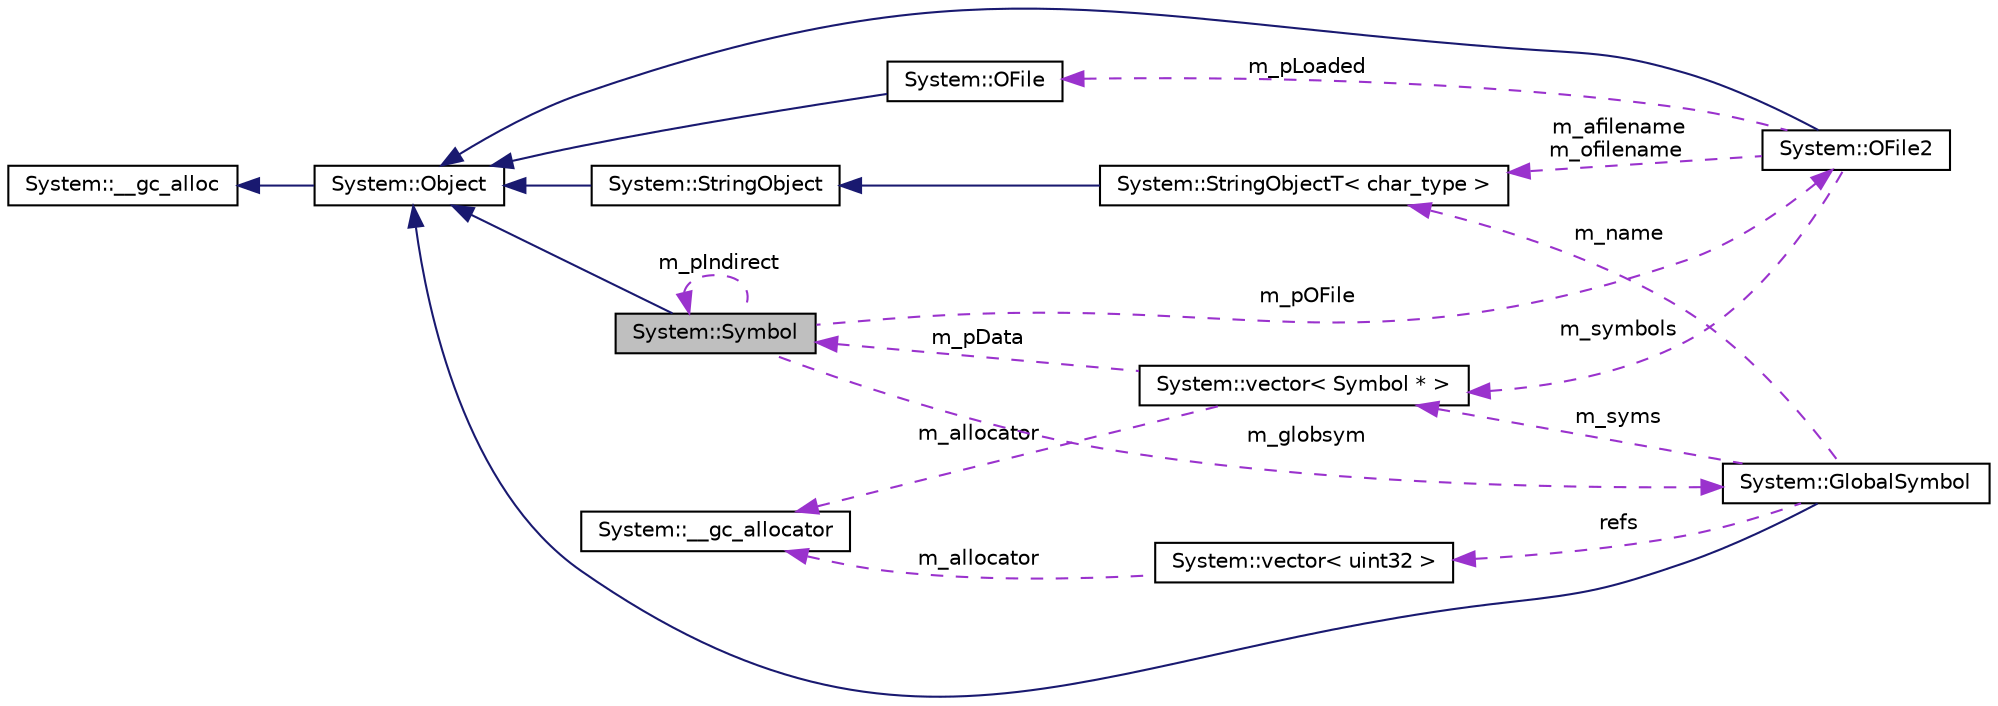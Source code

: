 digraph G
{
  edge [fontname="Helvetica",fontsize="10",labelfontname="Helvetica",labelfontsize="10"];
  node [fontname="Helvetica",fontsize="10",shape=record];
  rankdir="LR";
  Node1 [label="System::Symbol",height=0.2,width=0.4,color="black", fillcolor="grey75", style="filled" fontcolor="black"];
  Node2 -> Node1 [dir="back",color="midnightblue",fontsize="10",style="solid",fontname="Helvetica"];
  Node2 [label="System::Object",height=0.2,width=0.4,color="black", fillcolor="white", style="filled",URL="$class_system_1_1_object.html"];
  Node3 -> Node2 [dir="back",color="midnightblue",fontsize="10",style="solid",fontname="Helvetica"];
  Node3 [label="System::__gc_alloc",height=0.2,width=0.4,color="black", fillcolor="white", style="filled",URL="$class_system_1_1____gc__alloc.html"];
  Node4 -> Node1 [dir="back",color="darkorchid3",fontsize="10",style="dashed",label=" m_pOFile" ,fontname="Helvetica"];
  Node4 [label="System::OFile2",height=0.2,width=0.4,color="black", fillcolor="white", style="filled",URL="$class_system_1_1_o_file2.html"];
  Node2 -> Node4 [dir="back",color="midnightblue",fontsize="10",style="solid",fontname="Helvetica"];
  Node5 -> Node4 [dir="back",color="darkorchid3",fontsize="10",style="dashed",label=" m_symbols" ,fontname="Helvetica"];
  Node5 [label="System::vector\< Symbol * \>",height=0.2,width=0.4,color="black", fillcolor="white", style="filled",URL="$class_system_1_1vector.html"];
  Node6 -> Node5 [dir="back",color="darkorchid3",fontsize="10",style="dashed",label=" m_allocator" ,fontname="Helvetica"];
  Node6 [label="System::__gc_allocator",height=0.2,width=0.4,color="black", fillcolor="white", style="filled",URL="$class_system_1_1____gc__allocator.html"];
  Node1 -> Node5 [dir="back",color="darkorchid3",fontsize="10",style="dashed",label=" m_pData" ,fontname="Helvetica"];
  Node7 -> Node4 [dir="back",color="darkorchid3",fontsize="10",style="dashed",label=" m_pLoaded" ,fontname="Helvetica"];
  Node7 [label="System::OFile",height=0.2,width=0.4,color="black", fillcolor="white", style="filled",URL="$class_system_1_1_o_file.html"];
  Node2 -> Node7 [dir="back",color="midnightblue",fontsize="10",style="solid",fontname="Helvetica"];
  Node8 -> Node4 [dir="back",color="darkorchid3",fontsize="10",style="dashed",label=" m_afilename\nm_ofilename" ,fontname="Helvetica"];
  Node8 [label="System::StringObjectT\< char_type \>",height=0.2,width=0.4,color="black", fillcolor="white", style="filled",URL="$class_system_1_1_string_object_t.html"];
  Node9 -> Node8 [dir="back",color="midnightblue",fontsize="10",style="solid",fontname="Helvetica"];
  Node9 [label="System::StringObject",height=0.2,width=0.4,color="black", fillcolor="white", style="filled",URL="$class_system_1_1_string_object.html"];
  Node2 -> Node9 [dir="back",color="midnightblue",fontsize="10",style="solid",fontname="Helvetica"];
  Node10 -> Node1 [dir="back",color="darkorchid3",fontsize="10",style="dashed",label=" m_globsym" ,fontname="Helvetica"];
  Node10 [label="System::GlobalSymbol",height=0.2,width=0.4,color="black", fillcolor="white", style="filled",URL="$class_system_1_1_global_symbol.html"];
  Node2 -> Node10 [dir="back",color="midnightblue",fontsize="10",style="solid",fontname="Helvetica"];
  Node5 -> Node10 [dir="back",color="darkorchid3",fontsize="10",style="dashed",label=" m_syms" ,fontname="Helvetica"];
  Node11 -> Node10 [dir="back",color="darkorchid3",fontsize="10",style="dashed",label=" refs" ,fontname="Helvetica"];
  Node11 [label="System::vector\< uint32 \>",height=0.2,width=0.4,color="black", fillcolor="white", style="filled",URL="$class_system_1_1vector.html"];
  Node6 -> Node11 [dir="back",color="darkorchid3",fontsize="10",style="dashed",label=" m_allocator" ,fontname="Helvetica"];
  Node8 -> Node10 [dir="back",color="darkorchid3",fontsize="10",style="dashed",label=" m_name" ,fontname="Helvetica"];
  Node1 -> Node1 [dir="back",color="darkorchid3",fontsize="10",style="dashed",label=" m_pIndirect" ,fontname="Helvetica"];
}
